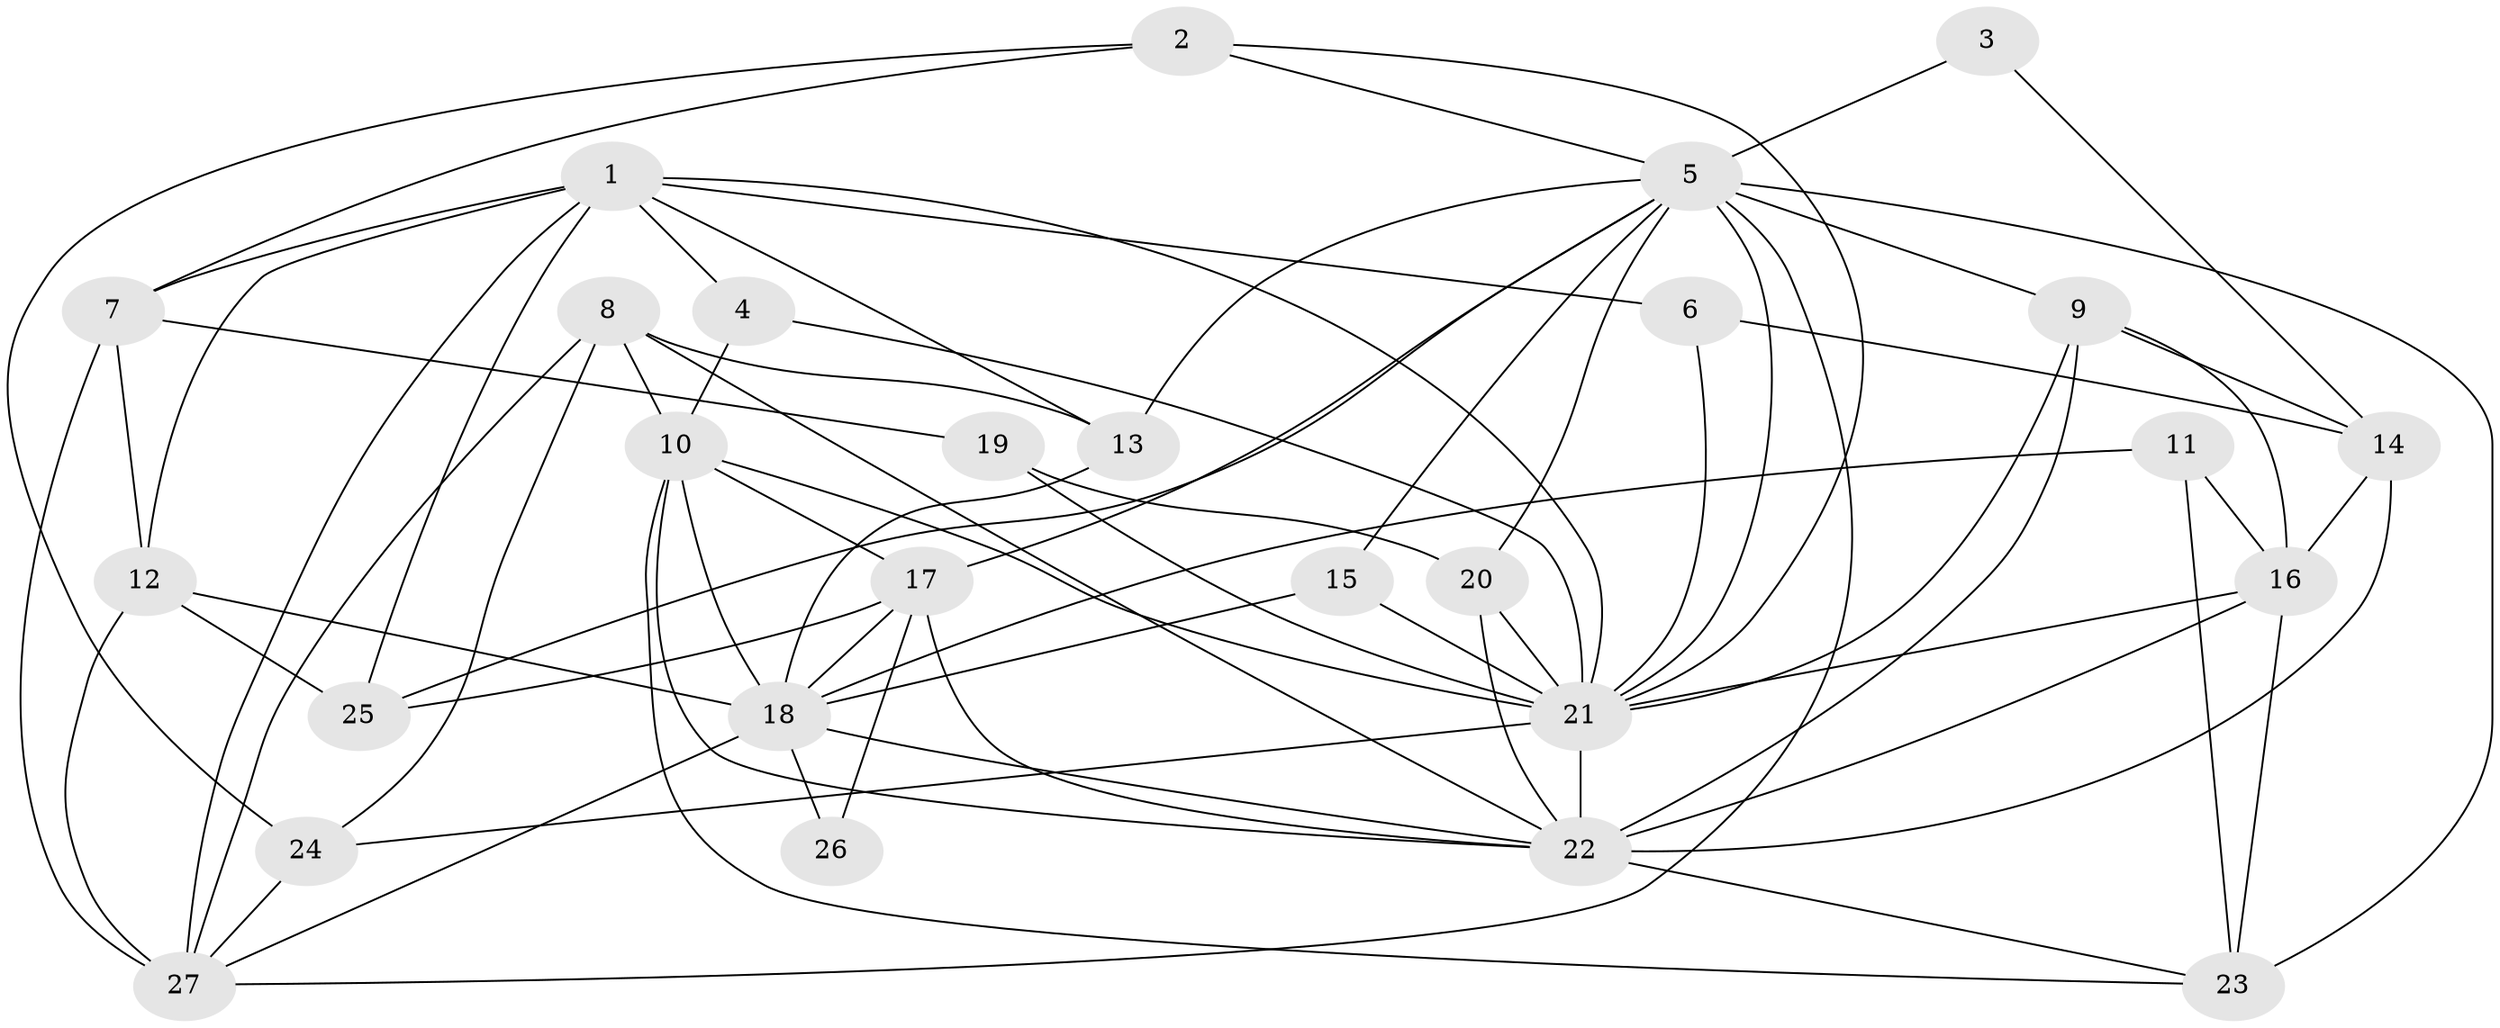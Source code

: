 // original degree distribution, {4: 0.2641509433962264, 7: 0.03773584905660377, 2: 0.20754716981132076, 8: 0.018867924528301886, 3: 0.16981132075471697, 6: 0.09433962264150944, 5: 0.20754716981132076}
// Generated by graph-tools (version 1.1) at 2025/26/03/09/25 03:26:10]
// undirected, 27 vertices, 73 edges
graph export_dot {
graph [start="1"]
  node [color=gray90,style=filled];
  1;
  2;
  3;
  4;
  5;
  6;
  7;
  8;
  9;
  10;
  11;
  12;
  13;
  14;
  15;
  16;
  17;
  18;
  19;
  20;
  21;
  22;
  23;
  24;
  25;
  26;
  27;
  1 -- 4 [weight=1.0];
  1 -- 6 [weight=1.0];
  1 -- 7 [weight=1.0];
  1 -- 12 [weight=1.0];
  1 -- 13 [weight=1.0];
  1 -- 21 [weight=1.0];
  1 -- 25 [weight=1.0];
  1 -- 27 [weight=1.0];
  2 -- 5 [weight=1.0];
  2 -- 7 [weight=1.0];
  2 -- 21 [weight=1.0];
  2 -- 24 [weight=1.0];
  3 -- 5 [weight=1.0];
  3 -- 14 [weight=1.0];
  4 -- 10 [weight=1.0];
  4 -- 21 [weight=1.0];
  5 -- 9 [weight=1.0];
  5 -- 13 [weight=1.0];
  5 -- 15 [weight=1.0];
  5 -- 17 [weight=1.0];
  5 -- 20 [weight=1.0];
  5 -- 21 [weight=1.0];
  5 -- 23 [weight=2.0];
  5 -- 25 [weight=1.0];
  5 -- 27 [weight=1.0];
  6 -- 14 [weight=1.0];
  6 -- 21 [weight=1.0];
  7 -- 12 [weight=1.0];
  7 -- 19 [weight=1.0];
  7 -- 27 [weight=1.0];
  8 -- 10 [weight=1.0];
  8 -- 13 [weight=1.0];
  8 -- 22 [weight=1.0];
  8 -- 24 [weight=1.0];
  8 -- 27 [weight=1.0];
  9 -- 14 [weight=1.0];
  9 -- 16 [weight=1.0];
  9 -- 21 [weight=1.0];
  9 -- 22 [weight=1.0];
  10 -- 17 [weight=1.0];
  10 -- 18 [weight=1.0];
  10 -- 21 [weight=1.0];
  10 -- 22 [weight=1.0];
  10 -- 23 [weight=1.0];
  11 -- 16 [weight=1.0];
  11 -- 18 [weight=1.0];
  11 -- 23 [weight=1.0];
  12 -- 18 [weight=1.0];
  12 -- 25 [weight=1.0];
  12 -- 27 [weight=1.0];
  13 -- 18 [weight=1.0];
  14 -- 16 [weight=2.0];
  14 -- 22 [weight=1.0];
  15 -- 18 [weight=1.0];
  15 -- 21 [weight=1.0];
  16 -- 21 [weight=1.0];
  16 -- 22 [weight=1.0];
  16 -- 23 [weight=1.0];
  17 -- 18 [weight=1.0];
  17 -- 22 [weight=1.0];
  17 -- 25 [weight=1.0];
  17 -- 26 [weight=1.0];
  18 -- 22 [weight=1.0];
  18 -- 26 [weight=1.0];
  18 -- 27 [weight=1.0];
  19 -- 20 [weight=1.0];
  19 -- 21 [weight=1.0];
  20 -- 21 [weight=1.0];
  20 -- 22 [weight=1.0];
  21 -- 22 [weight=3.0];
  21 -- 24 [weight=1.0];
  22 -- 23 [weight=1.0];
  24 -- 27 [weight=1.0];
}
